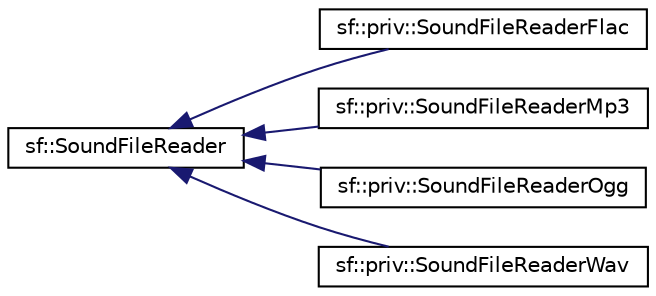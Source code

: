 digraph "Graphical Class Hierarchy"
{
 // LATEX_PDF_SIZE
  edge [fontname="Helvetica",fontsize="10",labelfontname="Helvetica",labelfontsize="10"];
  node [fontname="Helvetica",fontsize="10",shape=record];
  rankdir="LR";
  Node0 [label="sf::SoundFileReader",height=0.2,width=0.4,color="black", fillcolor="white", style="filled",URL="$de/dad/classsf_1_1SoundFileReader.html",tooltip="Abstract base class for sound file decoding."];
  Node0 -> Node1 [dir="back",color="midnightblue",fontsize="10",style="solid",fontname="Helvetica"];
  Node1 [label="sf::priv::SoundFileReaderFlac",height=0.2,width=0.4,color="black", fillcolor="white", style="filled",URL="$d6/d08/classsf_1_1priv_1_1SoundFileReaderFlac.html",tooltip="Implementation of sound file reader that handles FLAC files."];
  Node0 -> Node2 [dir="back",color="midnightblue",fontsize="10",style="solid",fontname="Helvetica"];
  Node2 [label="sf::priv::SoundFileReaderMp3",height=0.2,width=0.4,color="black", fillcolor="white", style="filled",URL="$da/d00/classsf_1_1priv_1_1SoundFileReaderMp3.html",tooltip="Implementation of sound file reader that handles MP3 files."];
  Node0 -> Node3 [dir="back",color="midnightblue",fontsize="10",style="solid",fontname="Helvetica"];
  Node3 [label="sf::priv::SoundFileReaderOgg",height=0.2,width=0.4,color="black", fillcolor="white", style="filled",URL="$d0/d25/classsf_1_1priv_1_1SoundFileReaderOgg.html",tooltip="Implementation of sound file reader that handles OGG/Vorbis files."];
  Node0 -> Node4 [dir="back",color="midnightblue",fontsize="10",style="solid",fontname="Helvetica"];
  Node4 [label="sf::priv::SoundFileReaderWav",height=0.2,width=0.4,color="black", fillcolor="white", style="filled",URL="$d5/dbe/classsf_1_1priv_1_1SoundFileReaderWav.html",tooltip="Implementation of sound file reader that handles wav files."];
}
